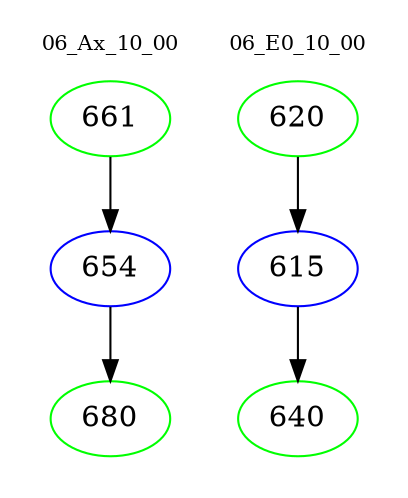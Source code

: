 digraph{
subgraph cluster_0 {
color = white
label = "06_Ax_10_00";
fontsize=10;
T0_661 [label="661", color="green"]
T0_661 -> T0_654 [color="black"]
T0_654 [label="654", color="blue"]
T0_654 -> T0_680 [color="black"]
T0_680 [label="680", color="green"]
}
subgraph cluster_1 {
color = white
label = "06_E0_10_00";
fontsize=10;
T1_620 [label="620", color="green"]
T1_620 -> T1_615 [color="black"]
T1_615 [label="615", color="blue"]
T1_615 -> T1_640 [color="black"]
T1_640 [label="640", color="green"]
}
}
